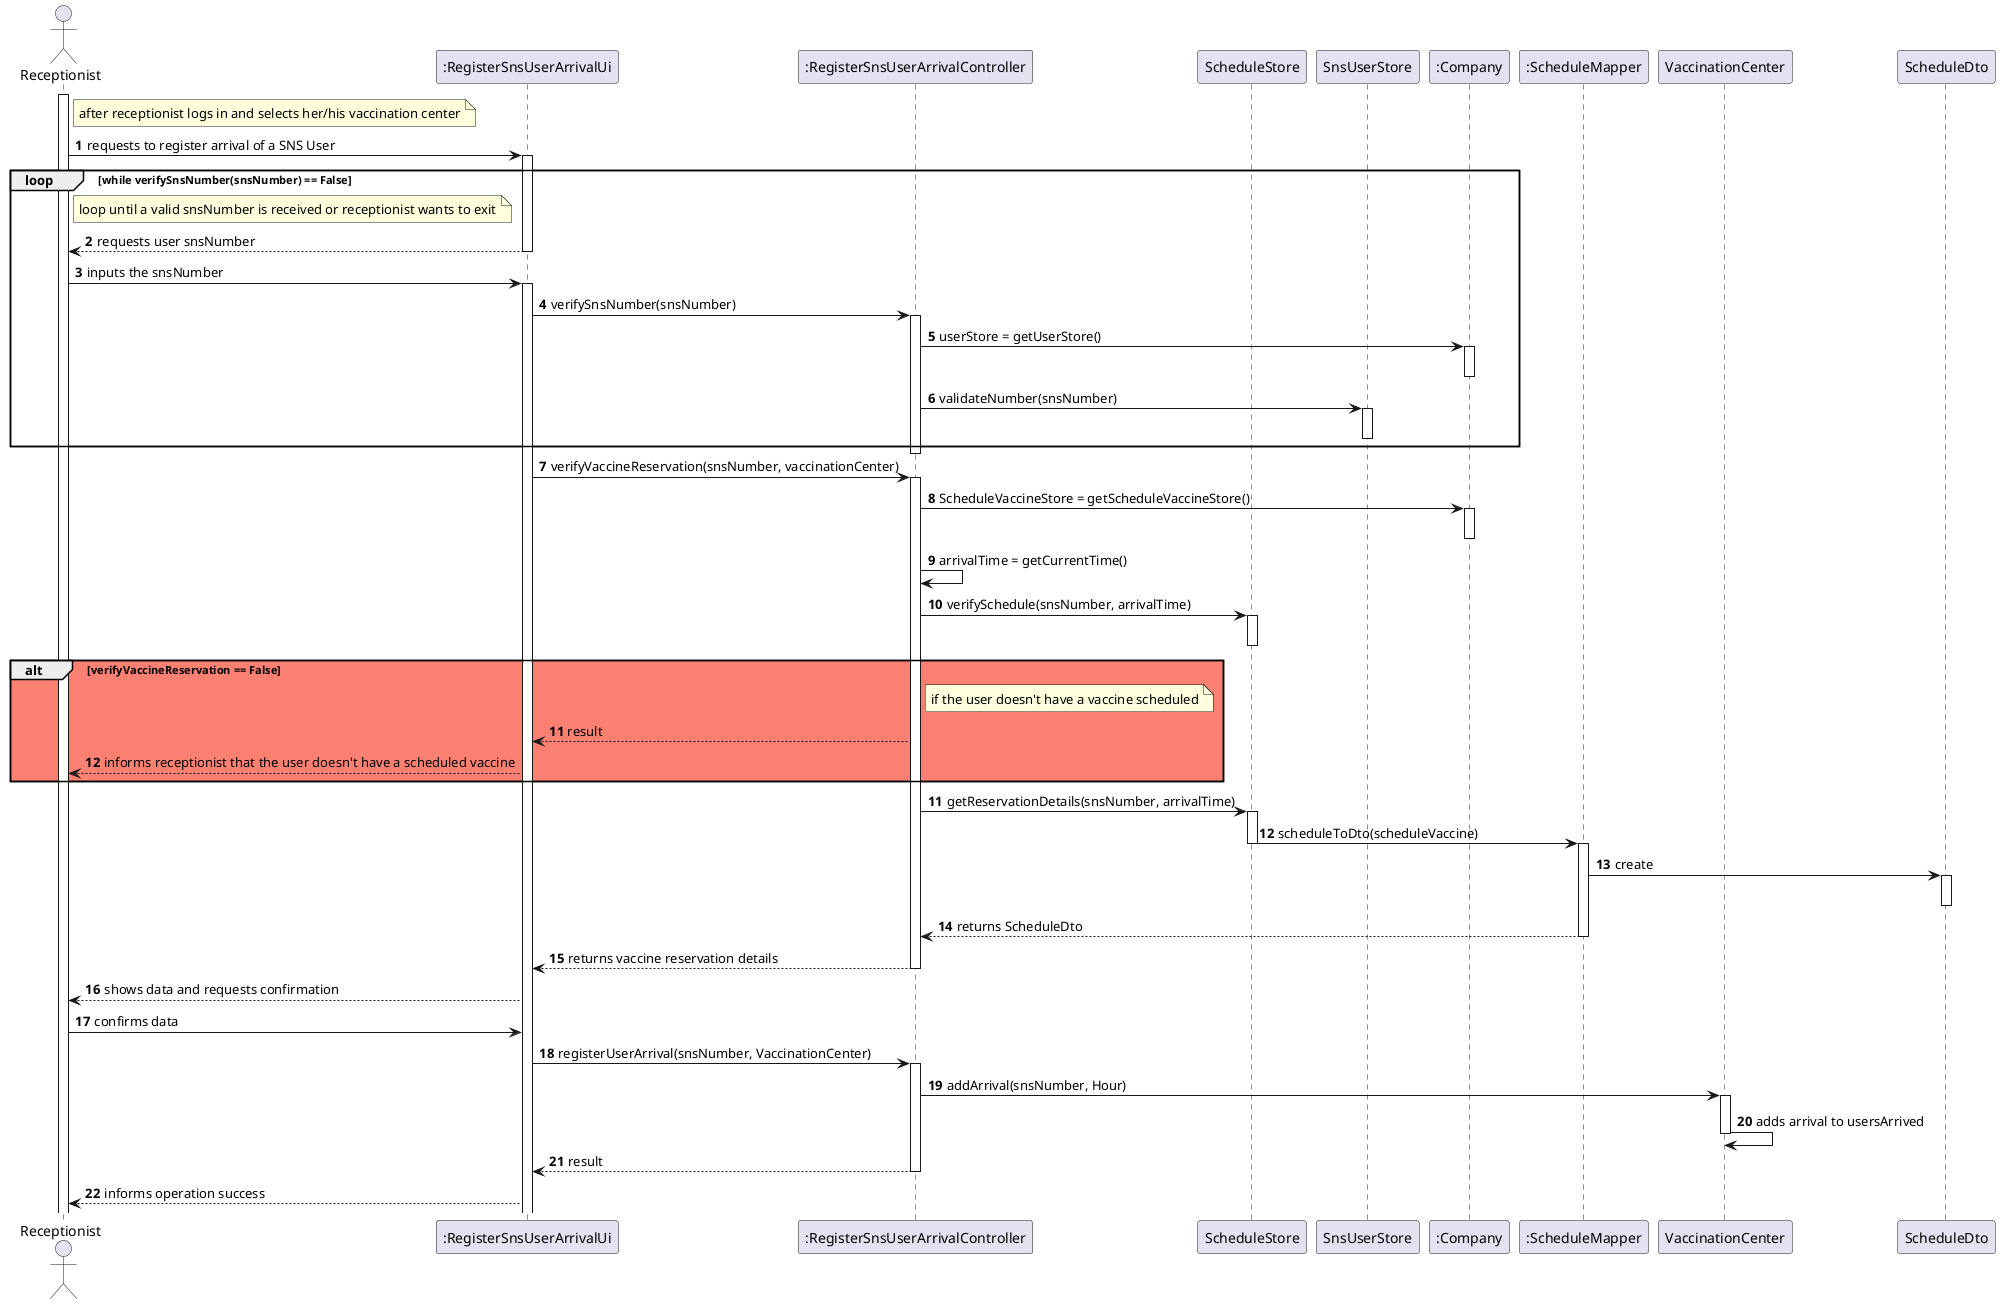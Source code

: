 @startuml
'https://plantuml.com/sequence-diagram

autonumber

actor "Receptionist" as receptionist

participant ":RegisterSnsUserArrivalUi" as ui
participant ":RegisterSnsUserArrivalController" as controller

participant "ScheduleStore" as store
participant "SnsUserStore" as userStore
participant ":Company" as company
participant ":ScheduleMapper" as mapper
participant "VaccinationCenter" as center
participant "ScheduleDto" as dto


activate receptionist

note right receptionist
    after receptionist logs in and selects her/his vaccination center
end note

receptionist -> ui : requests to register arrival of a SNS User

activate ui

loop while verifySnsNumber(snsNumber) == False

note right receptionist
loop until a valid snsNumber is received or receptionist wants to exit
end note

ui --> receptionist : requests user snsNumber



deactivate ui

receptionist -> ui : inputs the snsNumber

activate ui

ui -> controller : verifySnsNumber(snsNumber)


activate controller

controller -> company : userStore = getUserStore()
activate company
deactivate company

controller -> userStore : validateNumber(snsNumber)
activate userStore
deactivate userStore
end

deactivate controller

ui -> controller : verifyVaccineReservation(snsNumber, vaccinationCenter)

activate controller

controller -> company : ScheduleVaccineStore = getScheduleVaccineStore()
activate company
deactivate company

controller -> controller : arrivalTime = getCurrentTime()

controller -> store : verifySchedule(snsNumber, arrivalTime)
activate store
deactivate store

autonumber stop

alt #Salmon verifyVaccineReservation == False

note right controller
if the user doesn't have a vaccine scheduled
end note

controller --> ui  : **11** result

ui --> receptionist : **12** informs receptionist that the user doesn't have a scheduled vaccine

end

autonumber resume

controller -> store : getReservationDetails(snsNumber, arrivalTime)

activate store

store -> mapper : scheduleToDto(scheduleVaccine)
deactivate store

activate mapper
mapper -> dto : create

activate dto
deactivate dto

mapper --> controller : returns ScheduleDto
deactivate mapper

controller --> ui : returns vaccine reservation details

deactivate controller

ui --> receptionist : shows data and requests confirmation

receptionist -> ui : confirms data

ui -> controller : registerUserArrival(snsNumber, VaccinationCenter)

activate controller

controller -> center : addArrival(snsNumber, Hour)

activate center

center -> center : adds arrival to usersArrived

deactivate center

controller --> ui : result

deactivate controller

ui --> receptionist : informs operation success

@enduml